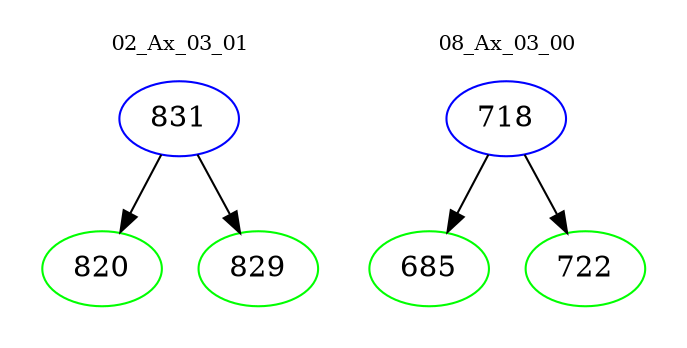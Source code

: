 digraph{
subgraph cluster_0 {
color = white
label = "02_Ax_03_01";
fontsize=10;
T0_831 [label="831", color="blue"]
T0_831 -> T0_820 [color="black"]
T0_820 [label="820", color="green"]
T0_831 -> T0_829 [color="black"]
T0_829 [label="829", color="green"]
}
subgraph cluster_1 {
color = white
label = "08_Ax_03_00";
fontsize=10;
T1_718 [label="718", color="blue"]
T1_718 -> T1_685 [color="black"]
T1_685 [label="685", color="green"]
T1_718 -> T1_722 [color="black"]
T1_722 [label="722", color="green"]
}
}
